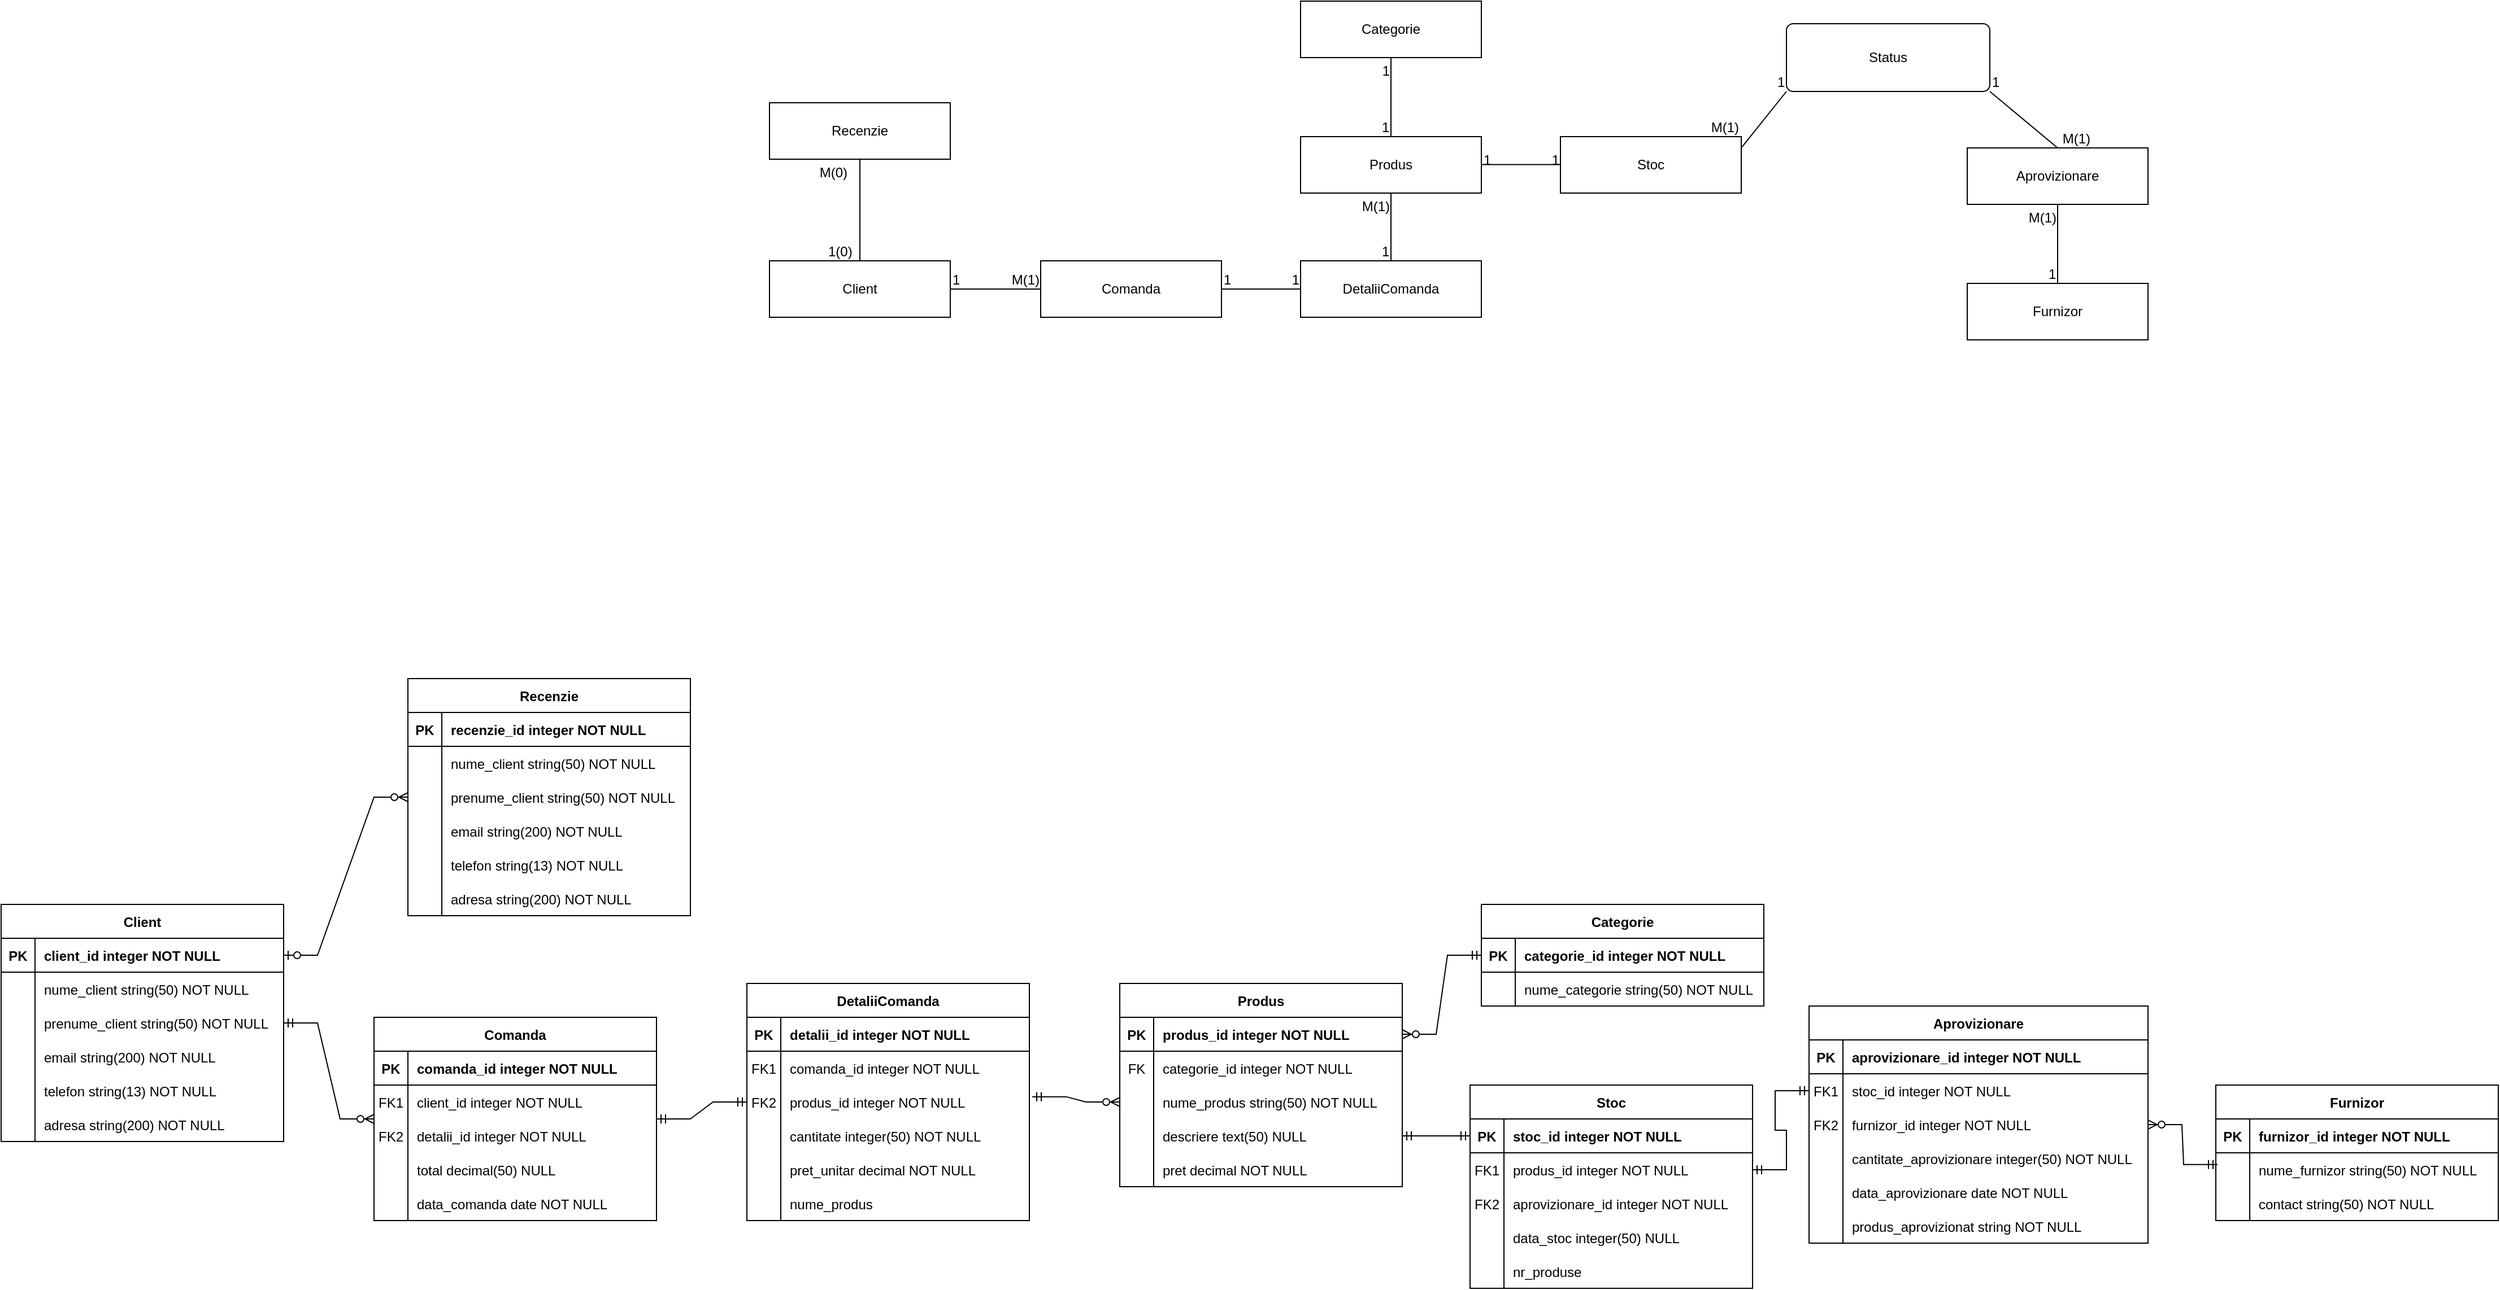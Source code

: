 <mxfile version="24.4.0" type="device">
  <diagram id="R2lEEEUBdFMjLlhIrx00" name="Page-1">
    <mxGraphModel dx="2284" dy="2956" grid="1" gridSize="10" guides="1" tooltips="1" connect="1" arrows="1" fold="1" page="1" pageScale="1" pageWidth="850" pageHeight="1100" math="0" shadow="0" extFonts="Permanent Marker^https://fonts.googleapis.com/css?family=Permanent+Marker">
      <root>
        <mxCell id="0" />
        <mxCell id="1" parent="0" />
        <mxCell id="C-vyLk0tnHw3VtMMgP7b-2" value="Produs" style="shape=table;startSize=30;container=1;collapsible=1;childLayout=tableLayout;fixedRows=1;rowLines=0;fontStyle=1;align=center;resizeLast=1;" parent="1" vertex="1">
          <mxGeometry x="570" y="-330" width="250" height="180" as="geometry">
            <mxRectangle x="540" y="-230" width="100" height="70" as="alternateBounds" />
          </mxGeometry>
        </mxCell>
        <mxCell id="C-vyLk0tnHw3VtMMgP7b-3" value="" style="shape=partialRectangle;collapsible=0;dropTarget=0;pointerEvents=0;fillColor=none;points=[[0,0.5],[1,0.5]];portConstraint=eastwest;top=0;left=0;right=0;bottom=1;" parent="C-vyLk0tnHw3VtMMgP7b-2" vertex="1">
          <mxGeometry y="30" width="250" height="30" as="geometry" />
        </mxCell>
        <mxCell id="C-vyLk0tnHw3VtMMgP7b-4" value="PK" style="shape=partialRectangle;overflow=hidden;connectable=0;fillColor=none;top=0;left=0;bottom=0;right=0;fontStyle=1;" parent="C-vyLk0tnHw3VtMMgP7b-3" vertex="1">
          <mxGeometry width="30" height="30" as="geometry">
            <mxRectangle width="30" height="30" as="alternateBounds" />
          </mxGeometry>
        </mxCell>
        <mxCell id="C-vyLk0tnHw3VtMMgP7b-5" value="produs_id integer NOT NULL " style="shape=partialRectangle;overflow=hidden;connectable=0;fillColor=none;top=0;left=0;bottom=0;right=0;align=left;spacingLeft=6;fontStyle=1;" parent="C-vyLk0tnHw3VtMMgP7b-3" vertex="1">
          <mxGeometry x="30" width="220" height="30" as="geometry">
            <mxRectangle width="220" height="30" as="alternateBounds" />
          </mxGeometry>
        </mxCell>
        <mxCell id="C-vyLk0tnHw3VtMMgP7b-6" value="" style="shape=partialRectangle;collapsible=0;dropTarget=0;pointerEvents=0;fillColor=none;points=[[0,0.5],[1,0.5]];portConstraint=eastwest;top=0;left=0;right=0;bottom=0;" parent="C-vyLk0tnHw3VtMMgP7b-2" vertex="1">
          <mxGeometry y="60" width="250" height="30" as="geometry" />
        </mxCell>
        <mxCell id="C-vyLk0tnHw3VtMMgP7b-7" value="FK" style="shape=partialRectangle;overflow=hidden;connectable=0;fillColor=none;top=0;left=0;bottom=0;right=0;" parent="C-vyLk0tnHw3VtMMgP7b-6" vertex="1">
          <mxGeometry width="30" height="30" as="geometry">
            <mxRectangle width="30" height="30" as="alternateBounds" />
          </mxGeometry>
        </mxCell>
        <mxCell id="C-vyLk0tnHw3VtMMgP7b-8" value="categorie_id integer NOT NULL" style="shape=partialRectangle;overflow=hidden;connectable=0;fillColor=none;top=0;left=0;bottom=0;right=0;align=left;spacingLeft=6;" parent="C-vyLk0tnHw3VtMMgP7b-6" vertex="1">
          <mxGeometry x="30" width="220" height="30" as="geometry">
            <mxRectangle width="220" height="30" as="alternateBounds" />
          </mxGeometry>
        </mxCell>
        <mxCell id="5h5dHzPJ4hzTiHwWwKU_-72" style="shape=partialRectangle;collapsible=0;dropTarget=0;pointerEvents=0;fillColor=none;points=[[0,0.5],[1,0.5]];portConstraint=eastwest;top=0;left=0;right=0;bottom=0;" vertex="1" parent="C-vyLk0tnHw3VtMMgP7b-2">
          <mxGeometry y="90" width="250" height="30" as="geometry" />
        </mxCell>
        <mxCell id="5h5dHzPJ4hzTiHwWwKU_-73" style="shape=partialRectangle;overflow=hidden;connectable=0;fillColor=none;top=0;left=0;bottom=0;right=0;" vertex="1" parent="5h5dHzPJ4hzTiHwWwKU_-72">
          <mxGeometry width="30" height="30" as="geometry">
            <mxRectangle width="30" height="30" as="alternateBounds" />
          </mxGeometry>
        </mxCell>
        <mxCell id="5h5dHzPJ4hzTiHwWwKU_-74" value="nume_produs string(50) NOT NULL" style="shape=partialRectangle;overflow=hidden;connectable=0;fillColor=none;top=0;left=0;bottom=0;right=0;align=left;spacingLeft=6;" vertex="1" parent="5h5dHzPJ4hzTiHwWwKU_-72">
          <mxGeometry x="30" width="220" height="30" as="geometry">
            <mxRectangle width="220" height="30" as="alternateBounds" />
          </mxGeometry>
        </mxCell>
        <mxCell id="C-vyLk0tnHw3VtMMgP7b-9" value="" style="shape=partialRectangle;collapsible=0;dropTarget=0;pointerEvents=0;fillColor=none;points=[[0,0.5],[1,0.5]];portConstraint=eastwest;top=0;left=0;right=0;bottom=0;" parent="C-vyLk0tnHw3VtMMgP7b-2" vertex="1">
          <mxGeometry y="120" width="250" height="30" as="geometry" />
        </mxCell>
        <mxCell id="C-vyLk0tnHw3VtMMgP7b-10" value="" style="shape=partialRectangle;overflow=hidden;connectable=0;fillColor=none;top=0;left=0;bottom=0;right=0;" parent="C-vyLk0tnHw3VtMMgP7b-9" vertex="1">
          <mxGeometry width="30" height="30" as="geometry">
            <mxRectangle width="30" height="30" as="alternateBounds" />
          </mxGeometry>
        </mxCell>
        <mxCell id="C-vyLk0tnHw3VtMMgP7b-11" value="descriere text(50) NULL" style="shape=partialRectangle;overflow=hidden;connectable=0;fillColor=none;top=0;left=0;bottom=0;right=0;align=left;spacingLeft=6;" parent="C-vyLk0tnHw3VtMMgP7b-9" vertex="1">
          <mxGeometry x="30" width="220" height="30" as="geometry">
            <mxRectangle width="220" height="30" as="alternateBounds" />
          </mxGeometry>
        </mxCell>
        <mxCell id="5h5dHzPJ4hzTiHwWwKU_-66" style="shape=partialRectangle;collapsible=0;dropTarget=0;pointerEvents=0;fillColor=none;points=[[0,0.5],[1,0.5]];portConstraint=eastwest;top=0;left=0;right=0;bottom=0;" vertex="1" parent="C-vyLk0tnHw3VtMMgP7b-2">
          <mxGeometry y="150" width="250" height="30" as="geometry" />
        </mxCell>
        <mxCell id="5h5dHzPJ4hzTiHwWwKU_-67" style="shape=partialRectangle;overflow=hidden;connectable=0;fillColor=none;top=0;left=0;bottom=0;right=0;" vertex="1" parent="5h5dHzPJ4hzTiHwWwKU_-66">
          <mxGeometry width="30" height="30" as="geometry">
            <mxRectangle width="30" height="30" as="alternateBounds" />
          </mxGeometry>
        </mxCell>
        <mxCell id="5h5dHzPJ4hzTiHwWwKU_-68" value="pret decimal NOT NULL" style="shape=partialRectangle;overflow=hidden;connectable=0;fillColor=none;top=0;left=0;bottom=0;right=0;align=left;spacingLeft=6;" vertex="1" parent="5h5dHzPJ4hzTiHwWwKU_-66">
          <mxGeometry x="30" width="220" height="30" as="geometry">
            <mxRectangle width="220" height="30" as="alternateBounds" />
          </mxGeometry>
        </mxCell>
        <mxCell id="C-vyLk0tnHw3VtMMgP7b-13" value="Categorie" style="shape=table;startSize=30;container=1;collapsible=1;childLayout=tableLayout;fixedRows=1;rowLines=0;fontStyle=1;align=center;resizeLast=1;" parent="1" vertex="1">
          <mxGeometry x="890" y="-400" width="250" height="90" as="geometry">
            <mxRectangle x="815" y="-80" width="90" height="30" as="alternateBounds" />
          </mxGeometry>
        </mxCell>
        <mxCell id="C-vyLk0tnHw3VtMMgP7b-14" value="" style="shape=partialRectangle;collapsible=0;dropTarget=0;pointerEvents=0;fillColor=none;points=[[0,0.5],[1,0.5]];portConstraint=eastwest;top=0;left=0;right=0;bottom=1;" parent="C-vyLk0tnHw3VtMMgP7b-13" vertex="1">
          <mxGeometry y="30" width="250" height="30" as="geometry" />
        </mxCell>
        <mxCell id="C-vyLk0tnHw3VtMMgP7b-15" value="PK" style="shape=partialRectangle;overflow=hidden;connectable=0;fillColor=none;top=0;left=0;bottom=0;right=0;fontStyle=1;" parent="C-vyLk0tnHw3VtMMgP7b-14" vertex="1">
          <mxGeometry width="30" height="30" as="geometry">
            <mxRectangle width="30" height="30" as="alternateBounds" />
          </mxGeometry>
        </mxCell>
        <mxCell id="C-vyLk0tnHw3VtMMgP7b-16" value="categorie_id integer NOT NULL " style="shape=partialRectangle;overflow=hidden;connectable=0;fillColor=none;top=0;left=0;bottom=0;right=0;align=left;spacingLeft=6;fontStyle=1;" parent="C-vyLk0tnHw3VtMMgP7b-14" vertex="1">
          <mxGeometry x="30" width="220" height="30" as="geometry">
            <mxRectangle width="220" height="30" as="alternateBounds" />
          </mxGeometry>
        </mxCell>
        <mxCell id="C-vyLk0tnHw3VtMMgP7b-17" value="" style="shape=partialRectangle;collapsible=0;dropTarget=0;pointerEvents=0;fillColor=none;points=[[0,0.5],[1,0.5]];portConstraint=eastwest;top=0;left=0;right=0;bottom=0;" parent="C-vyLk0tnHw3VtMMgP7b-13" vertex="1">
          <mxGeometry y="60" width="250" height="30" as="geometry" />
        </mxCell>
        <mxCell id="C-vyLk0tnHw3VtMMgP7b-18" value="" style="shape=partialRectangle;overflow=hidden;connectable=0;fillColor=none;top=0;left=0;bottom=0;right=0;" parent="C-vyLk0tnHw3VtMMgP7b-17" vertex="1">
          <mxGeometry width="30" height="30" as="geometry">
            <mxRectangle width="30" height="30" as="alternateBounds" />
          </mxGeometry>
        </mxCell>
        <mxCell id="C-vyLk0tnHw3VtMMgP7b-19" value="nume_categorie string(50) NOT NULL" style="shape=partialRectangle;overflow=hidden;connectable=0;fillColor=none;top=0;left=0;bottom=0;right=0;align=left;spacingLeft=6;" parent="C-vyLk0tnHw3VtMMgP7b-17" vertex="1">
          <mxGeometry x="30" width="220" height="30" as="geometry">
            <mxRectangle width="220" height="30" as="alternateBounds" />
          </mxGeometry>
        </mxCell>
        <mxCell id="C-vyLk0tnHw3VtMMgP7b-23" value="Client" style="shape=table;startSize=30;container=1;collapsible=1;childLayout=tableLayout;fixedRows=1;rowLines=0;fontStyle=1;align=center;resizeLast=1;" parent="1" vertex="1">
          <mxGeometry x="-420" y="-400" width="250" height="210" as="geometry">
            <mxRectangle x="-50" y="-5" width="70" height="30" as="alternateBounds" />
          </mxGeometry>
        </mxCell>
        <mxCell id="C-vyLk0tnHw3VtMMgP7b-24" value="" style="shape=partialRectangle;collapsible=0;dropTarget=0;pointerEvents=0;fillColor=none;points=[[0,0.5],[1,0.5]];portConstraint=eastwest;top=0;left=0;right=0;bottom=1;" parent="C-vyLk0tnHw3VtMMgP7b-23" vertex="1">
          <mxGeometry y="30" width="250" height="30" as="geometry" />
        </mxCell>
        <mxCell id="C-vyLk0tnHw3VtMMgP7b-25" value="PK" style="shape=partialRectangle;overflow=hidden;connectable=0;fillColor=none;top=0;left=0;bottom=0;right=0;fontStyle=1;" parent="C-vyLk0tnHw3VtMMgP7b-24" vertex="1">
          <mxGeometry width="30" height="30" as="geometry">
            <mxRectangle width="30" height="30" as="alternateBounds" />
          </mxGeometry>
        </mxCell>
        <mxCell id="C-vyLk0tnHw3VtMMgP7b-26" value="client_id integer NOT NULL " style="shape=partialRectangle;overflow=hidden;connectable=0;fillColor=none;top=0;left=0;bottom=0;right=0;align=left;spacingLeft=6;fontStyle=1;" parent="C-vyLk0tnHw3VtMMgP7b-24" vertex="1">
          <mxGeometry x="30" width="220" height="30" as="geometry">
            <mxRectangle width="220" height="30" as="alternateBounds" />
          </mxGeometry>
        </mxCell>
        <mxCell id="C-vyLk0tnHw3VtMMgP7b-27" value="" style="shape=partialRectangle;collapsible=0;dropTarget=0;pointerEvents=0;fillColor=none;points=[[0,0.5],[1,0.5]];portConstraint=eastwest;top=0;left=0;right=0;bottom=0;" parent="C-vyLk0tnHw3VtMMgP7b-23" vertex="1">
          <mxGeometry y="60" width="250" height="30" as="geometry" />
        </mxCell>
        <mxCell id="C-vyLk0tnHw3VtMMgP7b-28" value="" style="shape=partialRectangle;overflow=hidden;connectable=0;fillColor=none;top=0;left=0;bottom=0;right=0;" parent="C-vyLk0tnHw3VtMMgP7b-27" vertex="1">
          <mxGeometry width="30" height="30" as="geometry">
            <mxRectangle width="30" height="30" as="alternateBounds" />
          </mxGeometry>
        </mxCell>
        <mxCell id="C-vyLk0tnHw3VtMMgP7b-29" value="nume_client string(50) NOT NULL" style="shape=partialRectangle;overflow=hidden;connectable=0;fillColor=none;top=0;left=0;bottom=0;right=0;align=left;spacingLeft=6;" parent="C-vyLk0tnHw3VtMMgP7b-27" vertex="1">
          <mxGeometry x="30" width="220" height="30" as="geometry">
            <mxRectangle width="220" height="30" as="alternateBounds" />
          </mxGeometry>
        </mxCell>
        <mxCell id="5h5dHzPJ4hzTiHwWwKU_-1" style="shape=partialRectangle;collapsible=0;dropTarget=0;pointerEvents=0;fillColor=none;points=[[0,0.5],[1,0.5]];portConstraint=eastwest;top=0;left=0;right=0;bottom=0;" vertex="1" parent="C-vyLk0tnHw3VtMMgP7b-23">
          <mxGeometry y="90" width="250" height="30" as="geometry" />
        </mxCell>
        <mxCell id="5h5dHzPJ4hzTiHwWwKU_-2" style="shape=partialRectangle;overflow=hidden;connectable=0;fillColor=none;top=0;left=0;bottom=0;right=0;" vertex="1" parent="5h5dHzPJ4hzTiHwWwKU_-1">
          <mxGeometry width="30" height="30" as="geometry">
            <mxRectangle width="30" height="30" as="alternateBounds" />
          </mxGeometry>
        </mxCell>
        <mxCell id="5h5dHzPJ4hzTiHwWwKU_-3" value="prenume_client string(50) NOT NULL" style="shape=partialRectangle;overflow=hidden;connectable=0;fillColor=none;top=0;left=0;bottom=0;right=0;align=left;spacingLeft=6;" vertex="1" parent="5h5dHzPJ4hzTiHwWwKU_-1">
          <mxGeometry x="30" width="220" height="30" as="geometry">
            <mxRectangle width="220" height="30" as="alternateBounds" />
          </mxGeometry>
        </mxCell>
        <mxCell id="5h5dHzPJ4hzTiHwWwKU_-4" style="shape=partialRectangle;collapsible=0;dropTarget=0;pointerEvents=0;fillColor=none;points=[[0,0.5],[1,0.5]];portConstraint=eastwest;top=0;left=0;right=0;bottom=0;" vertex="1" parent="C-vyLk0tnHw3VtMMgP7b-23">
          <mxGeometry y="120" width="250" height="30" as="geometry" />
        </mxCell>
        <mxCell id="5h5dHzPJ4hzTiHwWwKU_-5" style="shape=partialRectangle;overflow=hidden;connectable=0;fillColor=none;top=0;left=0;bottom=0;right=0;" vertex="1" parent="5h5dHzPJ4hzTiHwWwKU_-4">
          <mxGeometry width="30" height="30" as="geometry">
            <mxRectangle width="30" height="30" as="alternateBounds" />
          </mxGeometry>
        </mxCell>
        <mxCell id="5h5dHzPJ4hzTiHwWwKU_-6" value="email string(200) NOT NULL" style="shape=partialRectangle;overflow=hidden;connectable=0;fillColor=none;top=0;left=0;bottom=0;right=0;align=left;spacingLeft=6;" vertex="1" parent="5h5dHzPJ4hzTiHwWwKU_-4">
          <mxGeometry x="30" width="220" height="30" as="geometry">
            <mxRectangle width="220" height="30" as="alternateBounds" />
          </mxGeometry>
        </mxCell>
        <mxCell id="5h5dHzPJ4hzTiHwWwKU_-63" style="shape=partialRectangle;collapsible=0;dropTarget=0;pointerEvents=0;fillColor=none;points=[[0,0.5],[1,0.5]];portConstraint=eastwest;top=0;left=0;right=0;bottom=0;" vertex="1" parent="C-vyLk0tnHw3VtMMgP7b-23">
          <mxGeometry y="150" width="250" height="30" as="geometry" />
        </mxCell>
        <mxCell id="5h5dHzPJ4hzTiHwWwKU_-64" style="shape=partialRectangle;overflow=hidden;connectable=0;fillColor=none;top=0;left=0;bottom=0;right=0;" vertex="1" parent="5h5dHzPJ4hzTiHwWwKU_-63">
          <mxGeometry width="30" height="30" as="geometry">
            <mxRectangle width="30" height="30" as="alternateBounds" />
          </mxGeometry>
        </mxCell>
        <mxCell id="5h5dHzPJ4hzTiHwWwKU_-65" value="telefon string(13) NOT NULL   " style="shape=partialRectangle;overflow=hidden;connectable=0;fillColor=none;top=0;left=0;bottom=0;right=0;align=left;spacingLeft=6;" vertex="1" parent="5h5dHzPJ4hzTiHwWwKU_-63">
          <mxGeometry x="30" width="220" height="30" as="geometry">
            <mxRectangle width="220" height="30" as="alternateBounds" />
          </mxGeometry>
        </mxCell>
        <mxCell id="5h5dHzPJ4hzTiHwWwKU_-60" style="shape=partialRectangle;collapsible=0;dropTarget=0;pointerEvents=0;fillColor=none;points=[[0,0.5],[1,0.5]];portConstraint=eastwest;top=0;left=0;right=0;bottom=0;" vertex="1" parent="C-vyLk0tnHw3VtMMgP7b-23">
          <mxGeometry y="180" width="250" height="30" as="geometry" />
        </mxCell>
        <mxCell id="5h5dHzPJ4hzTiHwWwKU_-61" style="shape=partialRectangle;overflow=hidden;connectable=0;fillColor=none;top=0;left=0;bottom=0;right=0;" vertex="1" parent="5h5dHzPJ4hzTiHwWwKU_-60">
          <mxGeometry width="30" height="30" as="geometry">
            <mxRectangle width="30" height="30" as="alternateBounds" />
          </mxGeometry>
        </mxCell>
        <mxCell id="5h5dHzPJ4hzTiHwWwKU_-62" value="adresa string(200) NOT NULL" style="shape=partialRectangle;overflow=hidden;connectable=0;fillColor=none;top=0;left=0;bottom=0;right=0;align=left;spacingLeft=6;" vertex="1" parent="5h5dHzPJ4hzTiHwWwKU_-60">
          <mxGeometry x="30" width="220" height="30" as="geometry">
            <mxRectangle width="220" height="30" as="alternateBounds" />
          </mxGeometry>
        </mxCell>
        <mxCell id="5h5dHzPJ4hzTiHwWwKU_-77" value="Furnizor" style="shape=table;startSize=30;container=1;collapsible=1;childLayout=tableLayout;fixedRows=1;rowLines=0;fontStyle=1;align=center;resizeLast=1;" vertex="1" parent="1">
          <mxGeometry x="1540" y="-240" width="250" height="120" as="geometry">
            <mxRectangle x="1320" y="-20" width="80" height="30" as="alternateBounds" />
          </mxGeometry>
        </mxCell>
        <mxCell id="5h5dHzPJ4hzTiHwWwKU_-78" value="" style="shape=partialRectangle;collapsible=0;dropTarget=0;pointerEvents=0;fillColor=none;points=[[0,0.5],[1,0.5]];portConstraint=eastwest;top=0;left=0;right=0;bottom=1;" vertex="1" parent="5h5dHzPJ4hzTiHwWwKU_-77">
          <mxGeometry y="30" width="250" height="30" as="geometry" />
        </mxCell>
        <mxCell id="5h5dHzPJ4hzTiHwWwKU_-79" value="PK" style="shape=partialRectangle;overflow=hidden;connectable=0;fillColor=none;top=0;left=0;bottom=0;right=0;fontStyle=1;" vertex="1" parent="5h5dHzPJ4hzTiHwWwKU_-78">
          <mxGeometry width="30" height="30" as="geometry">
            <mxRectangle width="30" height="30" as="alternateBounds" />
          </mxGeometry>
        </mxCell>
        <mxCell id="5h5dHzPJ4hzTiHwWwKU_-80" value="furnizor_id integer NOT NULL " style="shape=partialRectangle;overflow=hidden;connectable=0;fillColor=none;top=0;left=0;bottom=0;right=0;align=left;spacingLeft=6;fontStyle=1;" vertex="1" parent="5h5dHzPJ4hzTiHwWwKU_-78">
          <mxGeometry x="30" width="220" height="30" as="geometry">
            <mxRectangle width="220" height="30" as="alternateBounds" />
          </mxGeometry>
        </mxCell>
        <mxCell id="5h5dHzPJ4hzTiHwWwKU_-84" style="shape=partialRectangle;collapsible=0;dropTarget=0;pointerEvents=0;fillColor=none;points=[[0,0.5],[1,0.5]];portConstraint=eastwest;top=0;left=0;right=0;bottom=0;" vertex="1" parent="5h5dHzPJ4hzTiHwWwKU_-77">
          <mxGeometry y="60" width="250" height="30" as="geometry" />
        </mxCell>
        <mxCell id="5h5dHzPJ4hzTiHwWwKU_-85" style="shape=partialRectangle;overflow=hidden;connectable=0;fillColor=none;top=0;left=0;bottom=0;right=0;" vertex="1" parent="5h5dHzPJ4hzTiHwWwKU_-84">
          <mxGeometry width="30" height="30" as="geometry">
            <mxRectangle width="30" height="30" as="alternateBounds" />
          </mxGeometry>
        </mxCell>
        <mxCell id="5h5dHzPJ4hzTiHwWwKU_-86" value="nume_furnizor string(50) NOT NULL" style="shape=partialRectangle;overflow=hidden;connectable=0;fillColor=none;top=0;left=0;bottom=0;right=0;align=left;spacingLeft=6;" vertex="1" parent="5h5dHzPJ4hzTiHwWwKU_-84">
          <mxGeometry x="30" width="220" height="30" as="geometry">
            <mxRectangle width="220" height="30" as="alternateBounds" />
          </mxGeometry>
        </mxCell>
        <mxCell id="5h5dHzPJ4hzTiHwWwKU_-87" value="" style="shape=partialRectangle;collapsible=0;dropTarget=0;pointerEvents=0;fillColor=none;points=[[0,0.5],[1,0.5]];portConstraint=eastwest;top=0;left=0;right=0;bottom=0;" vertex="1" parent="5h5dHzPJ4hzTiHwWwKU_-77">
          <mxGeometry y="90" width="250" height="30" as="geometry" />
        </mxCell>
        <mxCell id="5h5dHzPJ4hzTiHwWwKU_-88" value="" style="shape=partialRectangle;overflow=hidden;connectable=0;fillColor=none;top=0;left=0;bottom=0;right=0;" vertex="1" parent="5h5dHzPJ4hzTiHwWwKU_-87">
          <mxGeometry width="30" height="30" as="geometry">
            <mxRectangle width="30" height="30" as="alternateBounds" />
          </mxGeometry>
        </mxCell>
        <mxCell id="5h5dHzPJ4hzTiHwWwKU_-89" value="contact string(50) NOT NULL" style="shape=partialRectangle;overflow=hidden;connectable=0;fillColor=none;top=0;left=0;bottom=0;right=0;align=left;spacingLeft=6;" vertex="1" parent="5h5dHzPJ4hzTiHwWwKU_-87">
          <mxGeometry x="30" width="220" height="30" as="geometry">
            <mxRectangle width="220" height="30" as="alternateBounds" />
          </mxGeometry>
        </mxCell>
        <mxCell id="5h5dHzPJ4hzTiHwWwKU_-93" value="Stoc" style="shape=table;startSize=30;container=1;collapsible=1;childLayout=tableLayout;fixedRows=1;rowLines=0;fontStyle=1;align=center;resizeLast=1;" vertex="1" parent="1">
          <mxGeometry x="880" y="-240" width="250" height="180" as="geometry">
            <mxRectangle x="820" y="90" width="80" height="30" as="alternateBounds" />
          </mxGeometry>
        </mxCell>
        <mxCell id="5h5dHzPJ4hzTiHwWwKU_-94" value="" style="shape=partialRectangle;collapsible=0;dropTarget=0;pointerEvents=0;fillColor=none;points=[[0,0.5],[1,0.5]];portConstraint=eastwest;top=0;left=0;right=0;bottom=1;" vertex="1" parent="5h5dHzPJ4hzTiHwWwKU_-93">
          <mxGeometry y="30" width="250" height="30" as="geometry" />
        </mxCell>
        <mxCell id="5h5dHzPJ4hzTiHwWwKU_-95" value="PK" style="shape=partialRectangle;overflow=hidden;connectable=0;fillColor=none;top=0;left=0;bottom=0;right=0;fontStyle=1;" vertex="1" parent="5h5dHzPJ4hzTiHwWwKU_-94">
          <mxGeometry width="30" height="30" as="geometry">
            <mxRectangle width="30" height="30" as="alternateBounds" />
          </mxGeometry>
        </mxCell>
        <mxCell id="5h5dHzPJ4hzTiHwWwKU_-96" value="stoc_id integer NOT NULL " style="shape=partialRectangle;overflow=hidden;connectable=0;fillColor=none;top=0;left=0;bottom=0;right=0;align=left;spacingLeft=6;fontStyle=1;" vertex="1" parent="5h5dHzPJ4hzTiHwWwKU_-94">
          <mxGeometry x="30" width="220" height="30" as="geometry">
            <mxRectangle width="220" height="30" as="alternateBounds" />
          </mxGeometry>
        </mxCell>
        <mxCell id="5h5dHzPJ4hzTiHwWwKU_-97" value="" style="shape=partialRectangle;collapsible=0;dropTarget=0;pointerEvents=0;fillColor=none;points=[[0,0.5],[1,0.5]];portConstraint=eastwest;top=0;left=0;right=0;bottom=0;" vertex="1" parent="5h5dHzPJ4hzTiHwWwKU_-93">
          <mxGeometry y="60" width="250" height="30" as="geometry" />
        </mxCell>
        <mxCell id="5h5dHzPJ4hzTiHwWwKU_-98" value="FK1" style="shape=partialRectangle;overflow=hidden;connectable=0;fillColor=none;top=0;left=0;bottom=0;right=0;" vertex="1" parent="5h5dHzPJ4hzTiHwWwKU_-97">
          <mxGeometry width="30" height="30" as="geometry">
            <mxRectangle width="30" height="30" as="alternateBounds" />
          </mxGeometry>
        </mxCell>
        <mxCell id="5h5dHzPJ4hzTiHwWwKU_-99" value="produs_id integer NOT NULL" style="shape=partialRectangle;overflow=hidden;connectable=0;fillColor=none;top=0;left=0;bottom=0;right=0;align=left;spacingLeft=6;" vertex="1" parent="5h5dHzPJ4hzTiHwWwKU_-97">
          <mxGeometry x="30" width="220" height="30" as="geometry">
            <mxRectangle width="220" height="30" as="alternateBounds" />
          </mxGeometry>
        </mxCell>
        <mxCell id="5h5dHzPJ4hzTiHwWwKU_-100" style="shape=partialRectangle;collapsible=0;dropTarget=0;pointerEvents=0;fillColor=none;points=[[0,0.5],[1,0.5]];portConstraint=eastwest;top=0;left=0;right=0;bottom=0;" vertex="1" parent="5h5dHzPJ4hzTiHwWwKU_-93">
          <mxGeometry y="90" width="250" height="30" as="geometry" />
        </mxCell>
        <mxCell id="5h5dHzPJ4hzTiHwWwKU_-101" value="FK2" style="shape=partialRectangle;overflow=hidden;connectable=0;fillColor=none;top=0;left=0;bottom=0;right=0;" vertex="1" parent="5h5dHzPJ4hzTiHwWwKU_-100">
          <mxGeometry width="30" height="30" as="geometry">
            <mxRectangle width="30" height="30" as="alternateBounds" />
          </mxGeometry>
        </mxCell>
        <mxCell id="5h5dHzPJ4hzTiHwWwKU_-102" value="aprovizionare_id integer NOT NULL" style="shape=partialRectangle;overflow=hidden;connectable=0;fillColor=none;top=0;left=0;bottom=0;right=0;align=left;spacingLeft=6;" vertex="1" parent="5h5dHzPJ4hzTiHwWwKU_-100">
          <mxGeometry x="30" width="220" height="30" as="geometry">
            <mxRectangle width="220" height="30" as="alternateBounds" />
          </mxGeometry>
        </mxCell>
        <mxCell id="5h5dHzPJ4hzTiHwWwKU_-103" value="" style="shape=partialRectangle;collapsible=0;dropTarget=0;pointerEvents=0;fillColor=none;points=[[0,0.5],[1,0.5]];portConstraint=eastwest;top=0;left=0;right=0;bottom=0;" vertex="1" parent="5h5dHzPJ4hzTiHwWwKU_-93">
          <mxGeometry y="120" width="250" height="30" as="geometry" />
        </mxCell>
        <mxCell id="5h5dHzPJ4hzTiHwWwKU_-104" value="" style="shape=partialRectangle;overflow=hidden;connectable=0;fillColor=none;top=0;left=0;bottom=0;right=0;" vertex="1" parent="5h5dHzPJ4hzTiHwWwKU_-103">
          <mxGeometry width="30" height="30" as="geometry">
            <mxRectangle width="30" height="30" as="alternateBounds" />
          </mxGeometry>
        </mxCell>
        <mxCell id="5h5dHzPJ4hzTiHwWwKU_-105" value="data_stoc integer(50) NULL" style="shape=partialRectangle;overflow=hidden;connectable=0;fillColor=none;top=0;left=0;bottom=0;right=0;align=left;spacingLeft=6;" vertex="1" parent="5h5dHzPJ4hzTiHwWwKU_-103">
          <mxGeometry x="30" width="220" height="30" as="geometry">
            <mxRectangle width="220" height="30" as="alternateBounds" />
          </mxGeometry>
        </mxCell>
        <mxCell id="5h5dHzPJ4hzTiHwWwKU_-278" style="shape=partialRectangle;collapsible=0;dropTarget=0;pointerEvents=0;fillColor=none;points=[[0,0.5],[1,0.5]];portConstraint=eastwest;top=0;left=0;right=0;bottom=0;" vertex="1" parent="5h5dHzPJ4hzTiHwWwKU_-93">
          <mxGeometry y="150" width="250" height="30" as="geometry" />
        </mxCell>
        <mxCell id="5h5dHzPJ4hzTiHwWwKU_-279" style="shape=partialRectangle;overflow=hidden;connectable=0;fillColor=none;top=0;left=0;bottom=0;right=0;" vertex="1" parent="5h5dHzPJ4hzTiHwWwKU_-278">
          <mxGeometry width="30" height="30" as="geometry">
            <mxRectangle width="30" height="30" as="alternateBounds" />
          </mxGeometry>
        </mxCell>
        <mxCell id="5h5dHzPJ4hzTiHwWwKU_-280" value="nr_produse" style="shape=partialRectangle;overflow=hidden;connectable=0;fillColor=none;top=0;left=0;bottom=0;right=0;align=left;spacingLeft=6;" vertex="1" parent="5h5dHzPJ4hzTiHwWwKU_-278">
          <mxGeometry x="30" width="220" height="30" as="geometry">
            <mxRectangle width="220" height="30" as="alternateBounds" />
          </mxGeometry>
        </mxCell>
        <mxCell id="5h5dHzPJ4hzTiHwWwKU_-111" value="Comanda" style="shape=table;startSize=30;container=1;collapsible=1;childLayout=tableLayout;fixedRows=1;rowLines=0;fontStyle=1;align=center;resizeLast=1;" vertex="1" parent="1">
          <mxGeometry x="-90" y="-300" width="250" height="180" as="geometry">
            <mxRectangle x="160" y="-5" width="80" height="30" as="alternateBounds" />
          </mxGeometry>
        </mxCell>
        <mxCell id="5h5dHzPJ4hzTiHwWwKU_-112" value="" style="shape=partialRectangle;collapsible=0;dropTarget=0;pointerEvents=0;fillColor=none;points=[[0,0.5],[1,0.5]];portConstraint=eastwest;top=0;left=0;right=0;bottom=1;" vertex="1" parent="5h5dHzPJ4hzTiHwWwKU_-111">
          <mxGeometry y="30" width="250" height="30" as="geometry" />
        </mxCell>
        <mxCell id="5h5dHzPJ4hzTiHwWwKU_-113" value="PK" style="shape=partialRectangle;overflow=hidden;connectable=0;fillColor=none;top=0;left=0;bottom=0;right=0;fontStyle=1;" vertex="1" parent="5h5dHzPJ4hzTiHwWwKU_-112">
          <mxGeometry width="30" height="30" as="geometry">
            <mxRectangle width="30" height="30" as="alternateBounds" />
          </mxGeometry>
        </mxCell>
        <mxCell id="5h5dHzPJ4hzTiHwWwKU_-114" value="comanda_id integer NOT NULL " style="shape=partialRectangle;overflow=hidden;connectable=0;fillColor=none;top=0;left=0;bottom=0;right=0;align=left;spacingLeft=6;fontStyle=1;" vertex="1" parent="5h5dHzPJ4hzTiHwWwKU_-112">
          <mxGeometry x="30" width="220" height="30" as="geometry">
            <mxRectangle width="220" height="30" as="alternateBounds" />
          </mxGeometry>
        </mxCell>
        <mxCell id="5h5dHzPJ4hzTiHwWwKU_-115" value="" style="shape=partialRectangle;collapsible=0;dropTarget=0;pointerEvents=0;fillColor=none;points=[[0,0.5],[1,0.5]];portConstraint=eastwest;top=0;left=0;right=0;bottom=0;" vertex="1" parent="5h5dHzPJ4hzTiHwWwKU_-111">
          <mxGeometry y="60" width="250" height="30" as="geometry" />
        </mxCell>
        <mxCell id="5h5dHzPJ4hzTiHwWwKU_-116" value="FK1" style="shape=partialRectangle;overflow=hidden;connectable=0;fillColor=none;top=0;left=0;bottom=0;right=0;" vertex="1" parent="5h5dHzPJ4hzTiHwWwKU_-115">
          <mxGeometry width="30" height="30" as="geometry">
            <mxRectangle width="30" height="30" as="alternateBounds" />
          </mxGeometry>
        </mxCell>
        <mxCell id="5h5dHzPJ4hzTiHwWwKU_-117" value="client_id integer NOT NULL" style="shape=partialRectangle;overflow=hidden;connectable=0;fillColor=none;top=0;left=0;bottom=0;right=0;align=left;spacingLeft=6;" vertex="1" parent="5h5dHzPJ4hzTiHwWwKU_-115">
          <mxGeometry x="30" width="220" height="30" as="geometry">
            <mxRectangle width="220" height="30" as="alternateBounds" />
          </mxGeometry>
        </mxCell>
        <mxCell id="5h5dHzPJ4hzTiHwWwKU_-121" value="" style="shape=partialRectangle;collapsible=0;dropTarget=0;pointerEvents=0;fillColor=none;points=[[0,0.5],[1,0.5]];portConstraint=eastwest;top=0;left=0;right=0;bottom=0;" vertex="1" parent="5h5dHzPJ4hzTiHwWwKU_-111">
          <mxGeometry y="90" width="250" height="30" as="geometry" />
        </mxCell>
        <mxCell id="5h5dHzPJ4hzTiHwWwKU_-122" value="FK2" style="shape=partialRectangle;overflow=hidden;connectable=0;fillColor=none;top=0;left=0;bottom=0;right=0;" vertex="1" parent="5h5dHzPJ4hzTiHwWwKU_-121">
          <mxGeometry width="30" height="30" as="geometry">
            <mxRectangle width="30" height="30" as="alternateBounds" />
          </mxGeometry>
        </mxCell>
        <mxCell id="5h5dHzPJ4hzTiHwWwKU_-123" value="detalii_id integer NOT NULL" style="shape=partialRectangle;overflow=hidden;connectable=0;fillColor=none;top=0;left=0;bottom=0;right=0;align=left;spacingLeft=6;" vertex="1" parent="5h5dHzPJ4hzTiHwWwKU_-121">
          <mxGeometry x="30" width="220" height="30" as="geometry">
            <mxRectangle width="220" height="30" as="alternateBounds" />
          </mxGeometry>
        </mxCell>
        <mxCell id="5h5dHzPJ4hzTiHwWwKU_-266" style="shape=partialRectangle;collapsible=0;dropTarget=0;pointerEvents=0;fillColor=none;points=[[0,0.5],[1,0.5]];portConstraint=eastwest;top=0;left=0;right=0;bottom=0;" vertex="1" parent="5h5dHzPJ4hzTiHwWwKU_-111">
          <mxGeometry y="120" width="250" height="30" as="geometry" />
        </mxCell>
        <mxCell id="5h5dHzPJ4hzTiHwWwKU_-267" style="shape=partialRectangle;overflow=hidden;connectable=0;fillColor=none;top=0;left=0;bottom=0;right=0;" vertex="1" parent="5h5dHzPJ4hzTiHwWwKU_-266">
          <mxGeometry width="30" height="30" as="geometry">
            <mxRectangle width="30" height="30" as="alternateBounds" />
          </mxGeometry>
        </mxCell>
        <mxCell id="5h5dHzPJ4hzTiHwWwKU_-268" value="total decimal(50) NULL" style="shape=partialRectangle;overflow=hidden;connectable=0;fillColor=none;top=0;left=0;bottom=0;right=0;align=left;spacingLeft=6;" vertex="1" parent="5h5dHzPJ4hzTiHwWwKU_-266">
          <mxGeometry x="30" width="220" height="30" as="geometry">
            <mxRectangle width="220" height="30" as="alternateBounds" />
          </mxGeometry>
        </mxCell>
        <mxCell id="5h5dHzPJ4hzTiHwWwKU_-124" style="shape=partialRectangle;collapsible=0;dropTarget=0;pointerEvents=0;fillColor=none;points=[[0,0.5],[1,0.5]];portConstraint=eastwest;top=0;left=0;right=0;bottom=0;" vertex="1" parent="5h5dHzPJ4hzTiHwWwKU_-111">
          <mxGeometry y="150" width="250" height="30" as="geometry" />
        </mxCell>
        <mxCell id="5h5dHzPJ4hzTiHwWwKU_-125" style="shape=partialRectangle;overflow=hidden;connectable=0;fillColor=none;top=0;left=0;bottom=0;right=0;" vertex="1" parent="5h5dHzPJ4hzTiHwWwKU_-124">
          <mxGeometry width="30" height="30" as="geometry">
            <mxRectangle width="30" height="30" as="alternateBounds" />
          </mxGeometry>
        </mxCell>
        <mxCell id="5h5dHzPJ4hzTiHwWwKU_-126" value="data_comanda date NOT NULL" style="shape=partialRectangle;overflow=hidden;connectable=0;fillColor=none;top=0;left=0;bottom=0;right=0;align=left;spacingLeft=6;" vertex="1" parent="5h5dHzPJ4hzTiHwWwKU_-124">
          <mxGeometry x="30" width="220" height="30" as="geometry">
            <mxRectangle width="220" height="30" as="alternateBounds" />
          </mxGeometry>
        </mxCell>
        <mxCell id="5h5dHzPJ4hzTiHwWwKU_-135" value="DetaliiComanda" style="shape=table;startSize=30;container=1;collapsible=1;childLayout=tableLayout;fixedRows=1;rowLines=0;fontStyle=1;align=center;resizeLast=1;" vertex="1" parent="1">
          <mxGeometry x="240" y="-330" width="250" height="210" as="geometry">
            <mxRectangle x="380" y="-5" width="140" height="30" as="alternateBounds" />
          </mxGeometry>
        </mxCell>
        <mxCell id="5h5dHzPJ4hzTiHwWwKU_-136" value="" style="shape=partialRectangle;collapsible=0;dropTarget=0;pointerEvents=0;fillColor=none;points=[[0,0.5],[1,0.5]];portConstraint=eastwest;top=0;left=0;right=0;bottom=1;" vertex="1" parent="5h5dHzPJ4hzTiHwWwKU_-135">
          <mxGeometry y="30" width="250" height="30" as="geometry" />
        </mxCell>
        <mxCell id="5h5dHzPJ4hzTiHwWwKU_-137" value="PK" style="shape=partialRectangle;overflow=hidden;connectable=0;fillColor=none;top=0;left=0;bottom=0;right=0;fontStyle=1;" vertex="1" parent="5h5dHzPJ4hzTiHwWwKU_-136">
          <mxGeometry width="30" height="30" as="geometry">
            <mxRectangle width="30" height="30" as="alternateBounds" />
          </mxGeometry>
        </mxCell>
        <mxCell id="5h5dHzPJ4hzTiHwWwKU_-138" value="detalii_id integer NOT NULL " style="shape=partialRectangle;overflow=hidden;connectable=0;fillColor=none;top=0;left=0;bottom=0;right=0;align=left;spacingLeft=6;fontStyle=1;" vertex="1" parent="5h5dHzPJ4hzTiHwWwKU_-136">
          <mxGeometry x="30" width="220" height="30" as="geometry">
            <mxRectangle width="220" height="30" as="alternateBounds" />
          </mxGeometry>
        </mxCell>
        <mxCell id="5h5dHzPJ4hzTiHwWwKU_-139" value="" style="shape=partialRectangle;collapsible=0;dropTarget=0;pointerEvents=0;fillColor=none;points=[[0,0.5],[1,0.5]];portConstraint=eastwest;top=0;left=0;right=0;bottom=0;" vertex="1" parent="5h5dHzPJ4hzTiHwWwKU_-135">
          <mxGeometry y="60" width="250" height="30" as="geometry" />
        </mxCell>
        <mxCell id="5h5dHzPJ4hzTiHwWwKU_-140" value="FK1" style="shape=partialRectangle;overflow=hidden;connectable=0;fillColor=none;top=0;left=0;bottom=0;right=0;" vertex="1" parent="5h5dHzPJ4hzTiHwWwKU_-139">
          <mxGeometry width="30" height="30" as="geometry">
            <mxRectangle width="30" height="30" as="alternateBounds" />
          </mxGeometry>
        </mxCell>
        <mxCell id="5h5dHzPJ4hzTiHwWwKU_-141" value="comanda_id integer NOT NULL" style="shape=partialRectangle;overflow=hidden;connectable=0;fillColor=none;top=0;left=0;bottom=0;right=0;align=left;spacingLeft=6;" vertex="1" parent="5h5dHzPJ4hzTiHwWwKU_-139">
          <mxGeometry x="30" width="220" height="30" as="geometry">
            <mxRectangle width="220" height="30" as="alternateBounds" />
          </mxGeometry>
        </mxCell>
        <mxCell id="5h5dHzPJ4hzTiHwWwKU_-142" style="shape=partialRectangle;collapsible=0;dropTarget=0;pointerEvents=0;fillColor=none;points=[[0,0.5],[1,0.5]];portConstraint=eastwest;top=0;left=0;right=0;bottom=0;" vertex="1" parent="5h5dHzPJ4hzTiHwWwKU_-135">
          <mxGeometry y="90" width="250" height="30" as="geometry" />
        </mxCell>
        <mxCell id="5h5dHzPJ4hzTiHwWwKU_-143" value="FK2" style="shape=partialRectangle;overflow=hidden;connectable=0;fillColor=none;top=0;left=0;bottom=0;right=0;" vertex="1" parent="5h5dHzPJ4hzTiHwWwKU_-142">
          <mxGeometry width="30" height="30" as="geometry">
            <mxRectangle width="30" height="30" as="alternateBounds" />
          </mxGeometry>
        </mxCell>
        <mxCell id="5h5dHzPJ4hzTiHwWwKU_-144" value="produs_id integer NOT NULL" style="shape=partialRectangle;overflow=hidden;connectable=0;fillColor=none;top=0;left=0;bottom=0;right=0;align=left;spacingLeft=6;" vertex="1" parent="5h5dHzPJ4hzTiHwWwKU_-142">
          <mxGeometry x="30" width="220" height="30" as="geometry">
            <mxRectangle width="220" height="30" as="alternateBounds" />
          </mxGeometry>
        </mxCell>
        <mxCell id="5h5dHzPJ4hzTiHwWwKU_-145" value="" style="shape=partialRectangle;collapsible=0;dropTarget=0;pointerEvents=0;fillColor=none;points=[[0,0.5],[1,0.5]];portConstraint=eastwest;top=0;left=0;right=0;bottom=0;" vertex="1" parent="5h5dHzPJ4hzTiHwWwKU_-135">
          <mxGeometry y="120" width="250" height="30" as="geometry" />
        </mxCell>
        <mxCell id="5h5dHzPJ4hzTiHwWwKU_-146" value="" style="shape=partialRectangle;overflow=hidden;connectable=0;fillColor=none;top=0;left=0;bottom=0;right=0;" vertex="1" parent="5h5dHzPJ4hzTiHwWwKU_-145">
          <mxGeometry width="30" height="30" as="geometry">
            <mxRectangle width="30" height="30" as="alternateBounds" />
          </mxGeometry>
        </mxCell>
        <mxCell id="5h5dHzPJ4hzTiHwWwKU_-147" value="cantitate integer(50) NOT NULL" style="shape=partialRectangle;overflow=hidden;connectable=0;fillColor=none;top=0;left=0;bottom=0;right=0;align=left;spacingLeft=6;" vertex="1" parent="5h5dHzPJ4hzTiHwWwKU_-145">
          <mxGeometry x="30" width="220" height="30" as="geometry">
            <mxRectangle width="220" height="30" as="alternateBounds" />
          </mxGeometry>
        </mxCell>
        <mxCell id="5h5dHzPJ4hzTiHwWwKU_-148" style="shape=partialRectangle;collapsible=0;dropTarget=0;pointerEvents=0;fillColor=none;points=[[0,0.5],[1,0.5]];portConstraint=eastwest;top=0;left=0;right=0;bottom=0;" vertex="1" parent="5h5dHzPJ4hzTiHwWwKU_-135">
          <mxGeometry y="150" width="250" height="30" as="geometry" />
        </mxCell>
        <mxCell id="5h5dHzPJ4hzTiHwWwKU_-149" style="shape=partialRectangle;overflow=hidden;connectable=0;fillColor=none;top=0;left=0;bottom=0;right=0;" vertex="1" parent="5h5dHzPJ4hzTiHwWwKU_-148">
          <mxGeometry width="30" height="30" as="geometry">
            <mxRectangle width="30" height="30" as="alternateBounds" />
          </mxGeometry>
        </mxCell>
        <mxCell id="5h5dHzPJ4hzTiHwWwKU_-150" value="pret_unitar decimal NOT NULL" style="shape=partialRectangle;overflow=hidden;connectable=0;fillColor=none;top=0;left=0;bottom=0;right=0;align=left;spacingLeft=6;" vertex="1" parent="5h5dHzPJ4hzTiHwWwKU_-148">
          <mxGeometry x="30" width="220" height="30" as="geometry">
            <mxRectangle width="220" height="30" as="alternateBounds" />
          </mxGeometry>
        </mxCell>
        <mxCell id="5h5dHzPJ4hzTiHwWwKU_-269" style="shape=partialRectangle;collapsible=0;dropTarget=0;pointerEvents=0;fillColor=none;points=[[0,0.5],[1,0.5]];portConstraint=eastwest;top=0;left=0;right=0;bottom=0;" vertex="1" parent="5h5dHzPJ4hzTiHwWwKU_-135">
          <mxGeometry y="180" width="250" height="30" as="geometry" />
        </mxCell>
        <mxCell id="5h5dHzPJ4hzTiHwWwKU_-270" style="shape=partialRectangle;overflow=hidden;connectable=0;fillColor=none;top=0;left=0;bottom=0;right=0;" vertex="1" parent="5h5dHzPJ4hzTiHwWwKU_-269">
          <mxGeometry width="30" height="30" as="geometry">
            <mxRectangle width="30" height="30" as="alternateBounds" />
          </mxGeometry>
        </mxCell>
        <mxCell id="5h5dHzPJ4hzTiHwWwKU_-271" value="nume_produs" style="shape=partialRectangle;overflow=hidden;connectable=0;fillColor=none;top=0;left=0;bottom=0;right=0;align=left;spacingLeft=6;" vertex="1" parent="5h5dHzPJ4hzTiHwWwKU_-269">
          <mxGeometry x="30" width="220" height="30" as="geometry">
            <mxRectangle width="220" height="30" as="alternateBounds" />
          </mxGeometry>
        </mxCell>
        <mxCell id="5h5dHzPJ4hzTiHwWwKU_-151" value="Aprovizionare" style="shape=table;startSize=30;container=1;collapsible=1;childLayout=tableLayout;fixedRows=1;rowLines=0;fontStyle=1;align=center;resizeLast=1;" vertex="1" parent="1">
          <mxGeometry x="1180" y="-310" width="300" height="210" as="geometry">
            <mxRectangle x="840" y="-130" width="100" height="30" as="alternateBounds" />
          </mxGeometry>
        </mxCell>
        <mxCell id="5h5dHzPJ4hzTiHwWwKU_-152" value="" style="shape=partialRectangle;collapsible=0;dropTarget=0;pointerEvents=0;fillColor=none;points=[[0,0.5],[1,0.5]];portConstraint=eastwest;top=0;left=0;right=0;bottom=1;" vertex="1" parent="5h5dHzPJ4hzTiHwWwKU_-151">
          <mxGeometry y="30" width="300" height="30" as="geometry" />
        </mxCell>
        <mxCell id="5h5dHzPJ4hzTiHwWwKU_-153" value="PK" style="shape=partialRectangle;overflow=hidden;connectable=0;fillColor=none;top=0;left=0;bottom=0;right=0;fontStyle=1;" vertex="1" parent="5h5dHzPJ4hzTiHwWwKU_-152">
          <mxGeometry width="30" height="30" as="geometry">
            <mxRectangle width="30" height="30" as="alternateBounds" />
          </mxGeometry>
        </mxCell>
        <mxCell id="5h5dHzPJ4hzTiHwWwKU_-154" value="aprovizionare_id integer NOT NULL " style="shape=partialRectangle;overflow=hidden;connectable=0;fillColor=none;top=0;left=0;bottom=0;right=0;align=left;spacingLeft=6;fontStyle=1;" vertex="1" parent="5h5dHzPJ4hzTiHwWwKU_-152">
          <mxGeometry x="30" width="270" height="30" as="geometry">
            <mxRectangle width="270" height="30" as="alternateBounds" />
          </mxGeometry>
        </mxCell>
        <mxCell id="5h5dHzPJ4hzTiHwWwKU_-155" value="" style="shape=partialRectangle;collapsible=0;dropTarget=0;pointerEvents=0;fillColor=none;points=[[0,0.5],[1,0.5]];portConstraint=eastwest;top=0;left=0;right=0;bottom=0;" vertex="1" parent="5h5dHzPJ4hzTiHwWwKU_-151">
          <mxGeometry y="60" width="300" height="30" as="geometry" />
        </mxCell>
        <mxCell id="5h5dHzPJ4hzTiHwWwKU_-156" value="FK1" style="shape=partialRectangle;overflow=hidden;connectable=0;fillColor=none;top=0;left=0;bottom=0;right=0;" vertex="1" parent="5h5dHzPJ4hzTiHwWwKU_-155">
          <mxGeometry width="30" height="30" as="geometry">
            <mxRectangle width="30" height="30" as="alternateBounds" />
          </mxGeometry>
        </mxCell>
        <mxCell id="5h5dHzPJ4hzTiHwWwKU_-157" value="stoc_id integer NOT NULL" style="shape=partialRectangle;overflow=hidden;connectable=0;fillColor=none;top=0;left=0;bottom=0;right=0;align=left;spacingLeft=6;" vertex="1" parent="5h5dHzPJ4hzTiHwWwKU_-155">
          <mxGeometry x="30" width="270" height="30" as="geometry">
            <mxRectangle width="270" height="30" as="alternateBounds" />
          </mxGeometry>
        </mxCell>
        <mxCell id="5h5dHzPJ4hzTiHwWwKU_-158" style="shape=partialRectangle;collapsible=0;dropTarget=0;pointerEvents=0;fillColor=none;points=[[0,0.5],[1,0.5]];portConstraint=eastwest;top=0;left=0;right=0;bottom=0;" vertex="1" parent="5h5dHzPJ4hzTiHwWwKU_-151">
          <mxGeometry y="90" width="300" height="30" as="geometry" />
        </mxCell>
        <mxCell id="5h5dHzPJ4hzTiHwWwKU_-159" value="FK2" style="shape=partialRectangle;overflow=hidden;connectable=0;fillColor=none;top=0;left=0;bottom=0;right=0;" vertex="1" parent="5h5dHzPJ4hzTiHwWwKU_-158">
          <mxGeometry width="30" height="30" as="geometry">
            <mxRectangle width="30" height="30" as="alternateBounds" />
          </mxGeometry>
        </mxCell>
        <mxCell id="5h5dHzPJ4hzTiHwWwKU_-160" value="furnizor_id integer NOT NULL" style="shape=partialRectangle;overflow=hidden;connectable=0;fillColor=none;top=0;left=0;bottom=0;right=0;align=left;spacingLeft=6;" vertex="1" parent="5h5dHzPJ4hzTiHwWwKU_-158">
          <mxGeometry x="30" width="270" height="30" as="geometry">
            <mxRectangle width="270" height="30" as="alternateBounds" />
          </mxGeometry>
        </mxCell>
        <mxCell id="5h5dHzPJ4hzTiHwWwKU_-161" value="" style="shape=partialRectangle;collapsible=0;dropTarget=0;pointerEvents=0;fillColor=none;points=[[0,0.5],[1,0.5]];portConstraint=eastwest;top=0;left=0;right=0;bottom=0;" vertex="1" parent="5h5dHzPJ4hzTiHwWwKU_-151">
          <mxGeometry y="120" width="300" height="30" as="geometry" />
        </mxCell>
        <mxCell id="5h5dHzPJ4hzTiHwWwKU_-162" value="" style="shape=partialRectangle;overflow=hidden;connectable=0;fillColor=none;top=0;left=0;bottom=0;right=0;" vertex="1" parent="5h5dHzPJ4hzTiHwWwKU_-161">
          <mxGeometry width="30" height="30" as="geometry">
            <mxRectangle width="30" height="30" as="alternateBounds" />
          </mxGeometry>
        </mxCell>
        <mxCell id="5h5dHzPJ4hzTiHwWwKU_-163" value="cantitate_aprovizionare integer(50) NOT NULL" style="shape=partialRectangle;overflow=hidden;connectable=0;fillColor=none;top=0;left=0;bottom=0;right=0;align=left;spacingLeft=6;" vertex="1" parent="5h5dHzPJ4hzTiHwWwKU_-161">
          <mxGeometry x="30" width="270" height="30" as="geometry">
            <mxRectangle width="270" height="30" as="alternateBounds" />
          </mxGeometry>
        </mxCell>
        <mxCell id="5h5dHzPJ4hzTiHwWwKU_-164" style="shape=partialRectangle;collapsible=0;dropTarget=0;pointerEvents=0;fillColor=none;points=[[0,0.5],[1,0.5]];portConstraint=eastwest;top=0;left=0;right=0;bottom=0;" vertex="1" parent="5h5dHzPJ4hzTiHwWwKU_-151">
          <mxGeometry y="150" width="300" height="30" as="geometry" />
        </mxCell>
        <mxCell id="5h5dHzPJ4hzTiHwWwKU_-165" style="shape=partialRectangle;overflow=hidden;connectable=0;fillColor=none;top=0;left=0;bottom=0;right=0;" vertex="1" parent="5h5dHzPJ4hzTiHwWwKU_-164">
          <mxGeometry width="30" height="30" as="geometry">
            <mxRectangle width="30" height="30" as="alternateBounds" />
          </mxGeometry>
        </mxCell>
        <mxCell id="5h5dHzPJ4hzTiHwWwKU_-166" value="data_aprovizionare date NOT NULL" style="shape=partialRectangle;overflow=hidden;connectable=0;fillColor=none;top=0;left=0;bottom=0;right=0;align=left;spacingLeft=6;" vertex="1" parent="5h5dHzPJ4hzTiHwWwKU_-164">
          <mxGeometry x="30" width="270" height="30" as="geometry">
            <mxRectangle width="270" height="30" as="alternateBounds" />
          </mxGeometry>
        </mxCell>
        <mxCell id="5h5dHzPJ4hzTiHwWwKU_-192" style="shape=partialRectangle;collapsible=0;dropTarget=0;pointerEvents=0;fillColor=none;points=[[0,0.5],[1,0.5]];portConstraint=eastwest;top=0;left=0;right=0;bottom=0;" vertex="1" parent="5h5dHzPJ4hzTiHwWwKU_-151">
          <mxGeometry y="180" width="300" height="30" as="geometry" />
        </mxCell>
        <mxCell id="5h5dHzPJ4hzTiHwWwKU_-193" style="shape=partialRectangle;overflow=hidden;connectable=0;fillColor=none;top=0;left=0;bottom=0;right=0;" vertex="1" parent="5h5dHzPJ4hzTiHwWwKU_-192">
          <mxGeometry width="30" height="30" as="geometry">
            <mxRectangle width="30" height="30" as="alternateBounds" />
          </mxGeometry>
        </mxCell>
        <mxCell id="5h5dHzPJ4hzTiHwWwKU_-194" value="produs_aprovizionat string NOT NULL" style="shape=partialRectangle;overflow=hidden;connectable=0;fillColor=none;top=0;left=0;bottom=0;right=0;align=left;spacingLeft=6;" vertex="1" parent="5h5dHzPJ4hzTiHwWwKU_-192">
          <mxGeometry x="30" width="270" height="30" as="geometry">
            <mxRectangle width="270" height="30" as="alternateBounds" />
          </mxGeometry>
        </mxCell>
        <mxCell id="5h5dHzPJ4hzTiHwWwKU_-170" value="" style="edgeStyle=entityRelationEdgeStyle;fontSize=12;html=1;endArrow=ERzeroToMany;startArrow=ERmandOne;rounded=0;entryX=0;entryY=0.5;entryDx=0;entryDy=0;exitX=1;exitY=0.5;exitDx=0;exitDy=0;" edge="1" parent="1" source="C-vyLk0tnHw3VtMMgP7b-23" target="5h5dHzPJ4hzTiHwWwKU_-111">
          <mxGeometry width="100" height="100" relative="1" as="geometry">
            <mxPoint x="130" y="70" as="sourcePoint" />
            <mxPoint x="230" y="-30" as="targetPoint" />
          </mxGeometry>
        </mxCell>
        <mxCell id="5h5dHzPJ4hzTiHwWwKU_-172" value="" style="edgeStyle=entityRelationEdgeStyle;fontSize=12;html=1;endArrow=ERzeroToMany;startArrow=ERmandOne;rounded=0;exitX=0;exitY=0.5;exitDx=0;exitDy=0;entryX=1;entryY=0.25;entryDx=0;entryDy=0;" edge="1" parent="1" source="C-vyLk0tnHw3VtMMgP7b-14" target="C-vyLk0tnHw3VtMMgP7b-2">
          <mxGeometry width="100" height="100" relative="1" as="geometry">
            <mxPoint x="1260" y="290" as="sourcePoint" />
            <mxPoint x="960" y="190" as="targetPoint" />
            <Array as="points">
              <mxPoint x="940" y="160" />
              <mxPoint x="1000" y="220" />
              <mxPoint x="940" y="230" />
            </Array>
          </mxGeometry>
        </mxCell>
        <mxCell id="5h5dHzPJ4hzTiHwWwKU_-173" value="" style="edgeStyle=entityRelationEdgeStyle;fontSize=12;html=1;endArrow=ERmandOne;startArrow=ERmandOne;rounded=0;exitX=0;exitY=0.5;exitDx=0;exitDy=0;entryX=1;entryY=0.75;entryDx=0;entryDy=0;" edge="1" parent="1" source="5h5dHzPJ4hzTiHwWwKU_-94" target="C-vyLk0tnHw3VtMMgP7b-2">
          <mxGeometry width="100" height="100" relative="1" as="geometry">
            <mxPoint x="1130" y="250" as="sourcePoint" />
            <mxPoint x="739.25" y="230.27" as="targetPoint" />
          </mxGeometry>
        </mxCell>
        <mxCell id="5h5dHzPJ4hzTiHwWwKU_-175" value="" style="edgeStyle=entityRelationEdgeStyle;fontSize=12;html=1;endArrow=ERzeroToMany;startArrow=ERmandOne;rounded=0;exitX=0.006;exitY=0.344;exitDx=0;exitDy=0;exitPerimeter=0;entryX=1;entryY=0.5;entryDx=0;entryDy=0;" edge="1" parent="1" source="5h5dHzPJ4hzTiHwWwKU_-84" target="5h5dHzPJ4hzTiHwWwKU_-158">
          <mxGeometry width="100" height="100" relative="1" as="geometry">
            <mxPoint x="920" y="360" as="sourcePoint" />
            <mxPoint x="1490" y="540" as="targetPoint" />
            <Array as="points">
              <mxPoint x="700" y="440" />
              <mxPoint x="910" y="250" />
              <mxPoint x="1490" y="410" />
              <mxPoint x="1710" y="290" />
            </Array>
          </mxGeometry>
        </mxCell>
        <mxCell id="5h5dHzPJ4hzTiHwWwKU_-178" value="" style="edgeStyle=entityRelationEdgeStyle;fontSize=12;html=1;endArrow=ERmandOne;startArrow=ERmandOne;rounded=0;exitX=1;exitY=0.5;exitDx=0;exitDy=0;entryX=0;entryY=0.5;entryDx=0;entryDy=0;" edge="1" parent="1" source="5h5dHzPJ4hzTiHwWwKU_-111" target="5h5dHzPJ4hzTiHwWwKU_-135">
          <mxGeometry width="100" height="100" relative="1" as="geometry">
            <mxPoint x="620" y="280" as="sourcePoint" />
            <mxPoint x="730" y="290" as="targetPoint" />
          </mxGeometry>
        </mxCell>
        <mxCell id="5h5dHzPJ4hzTiHwWwKU_-179" value="" style="edgeStyle=entityRelationEdgeStyle;fontSize=12;html=1;endArrow=ERzeroToMany;startArrow=ERmandOne;rounded=0;exitX=1.01;exitY=0.344;exitDx=0;exitDy=0;exitPerimeter=0;entryX=0;entryY=0.5;entryDx=0;entryDy=0;" edge="1" parent="1" source="5h5dHzPJ4hzTiHwWwKU_-142" target="5h5dHzPJ4hzTiHwWwKU_-72">
          <mxGeometry width="100" height="100" relative="1" as="geometry">
            <mxPoint x="678" y="180" as="sourcePoint" />
            <mxPoint x="780" y="20" as="targetPoint" />
            <Array as="points">
              <mxPoint x="810" y="70" />
              <mxPoint x="780" y="120" />
              <mxPoint x="800" y="40" />
              <mxPoint x="650" y="-15" />
              <mxPoint x="760" y="-20" />
              <mxPoint x="670" />
              <mxPoint x="685" y="20" />
              <mxPoint x="830" y="60" />
              <mxPoint x="820" y="100" />
            </Array>
          </mxGeometry>
        </mxCell>
        <mxCell id="5h5dHzPJ4hzTiHwWwKU_-188" value="" style="edgeStyle=entityRelationEdgeStyle;fontSize=12;html=1;endArrow=ERmandOne;startArrow=ERmandOne;rounded=0;exitX=1;exitY=0.5;exitDx=0;exitDy=0;entryX=0;entryY=0.5;entryDx=0;entryDy=0;" edge="1" parent="1" source="5h5dHzPJ4hzTiHwWwKU_-97" target="5h5dHzPJ4hzTiHwWwKU_-155">
          <mxGeometry width="100" height="100" relative="1" as="geometry">
            <mxPoint x="1040" y="110" as="sourcePoint" />
            <mxPoint x="1140" y="10" as="targetPoint" />
          </mxGeometry>
        </mxCell>
        <mxCell id="5h5dHzPJ4hzTiHwWwKU_-195" value="Recenzie" style="shape=table;startSize=30;container=1;collapsible=1;childLayout=tableLayout;fixedRows=1;rowLines=0;fontStyle=1;align=center;resizeLast=1;" vertex="1" parent="1">
          <mxGeometry x="-60" y="-600" width="250" height="210" as="geometry">
            <mxRectangle x="-50" y="-5" width="70" height="30" as="alternateBounds" />
          </mxGeometry>
        </mxCell>
        <mxCell id="5h5dHzPJ4hzTiHwWwKU_-196" value="" style="shape=partialRectangle;collapsible=0;dropTarget=0;pointerEvents=0;fillColor=none;points=[[0,0.5],[1,0.5]];portConstraint=eastwest;top=0;left=0;right=0;bottom=1;" vertex="1" parent="5h5dHzPJ4hzTiHwWwKU_-195">
          <mxGeometry y="30" width="250" height="30" as="geometry" />
        </mxCell>
        <mxCell id="5h5dHzPJ4hzTiHwWwKU_-197" value="PK" style="shape=partialRectangle;overflow=hidden;connectable=0;fillColor=none;top=0;left=0;bottom=0;right=0;fontStyle=1;" vertex="1" parent="5h5dHzPJ4hzTiHwWwKU_-196">
          <mxGeometry width="30" height="30" as="geometry">
            <mxRectangle width="30" height="30" as="alternateBounds" />
          </mxGeometry>
        </mxCell>
        <mxCell id="5h5dHzPJ4hzTiHwWwKU_-198" value="recenzie_id integer NOT NULL " style="shape=partialRectangle;overflow=hidden;connectable=0;fillColor=none;top=0;left=0;bottom=0;right=0;align=left;spacingLeft=6;fontStyle=1;" vertex="1" parent="5h5dHzPJ4hzTiHwWwKU_-196">
          <mxGeometry x="30" width="220" height="30" as="geometry">
            <mxRectangle width="220" height="30" as="alternateBounds" />
          </mxGeometry>
        </mxCell>
        <mxCell id="5h5dHzPJ4hzTiHwWwKU_-199" value="" style="shape=partialRectangle;collapsible=0;dropTarget=0;pointerEvents=0;fillColor=none;points=[[0,0.5],[1,0.5]];portConstraint=eastwest;top=0;left=0;right=0;bottom=0;" vertex="1" parent="5h5dHzPJ4hzTiHwWwKU_-195">
          <mxGeometry y="60" width="250" height="30" as="geometry" />
        </mxCell>
        <mxCell id="5h5dHzPJ4hzTiHwWwKU_-200" value="" style="shape=partialRectangle;overflow=hidden;connectable=0;fillColor=none;top=0;left=0;bottom=0;right=0;" vertex="1" parent="5h5dHzPJ4hzTiHwWwKU_-199">
          <mxGeometry width="30" height="30" as="geometry">
            <mxRectangle width="30" height="30" as="alternateBounds" />
          </mxGeometry>
        </mxCell>
        <mxCell id="5h5dHzPJ4hzTiHwWwKU_-201" value="nume_client string(50) NOT NULL" style="shape=partialRectangle;overflow=hidden;connectable=0;fillColor=none;top=0;left=0;bottom=0;right=0;align=left;spacingLeft=6;" vertex="1" parent="5h5dHzPJ4hzTiHwWwKU_-199">
          <mxGeometry x="30" width="220" height="30" as="geometry">
            <mxRectangle width="220" height="30" as="alternateBounds" />
          </mxGeometry>
        </mxCell>
        <mxCell id="5h5dHzPJ4hzTiHwWwKU_-202" style="shape=partialRectangle;collapsible=0;dropTarget=0;pointerEvents=0;fillColor=none;points=[[0,0.5],[1,0.5]];portConstraint=eastwest;top=0;left=0;right=0;bottom=0;" vertex="1" parent="5h5dHzPJ4hzTiHwWwKU_-195">
          <mxGeometry y="90" width="250" height="30" as="geometry" />
        </mxCell>
        <mxCell id="5h5dHzPJ4hzTiHwWwKU_-203" style="shape=partialRectangle;overflow=hidden;connectable=0;fillColor=none;top=0;left=0;bottom=0;right=0;" vertex="1" parent="5h5dHzPJ4hzTiHwWwKU_-202">
          <mxGeometry width="30" height="30" as="geometry">
            <mxRectangle width="30" height="30" as="alternateBounds" />
          </mxGeometry>
        </mxCell>
        <mxCell id="5h5dHzPJ4hzTiHwWwKU_-204" value="prenume_client string(50) NOT NULL" style="shape=partialRectangle;overflow=hidden;connectable=0;fillColor=none;top=0;left=0;bottom=0;right=0;align=left;spacingLeft=6;" vertex="1" parent="5h5dHzPJ4hzTiHwWwKU_-202">
          <mxGeometry x="30" width="220" height="30" as="geometry">
            <mxRectangle width="220" height="30" as="alternateBounds" />
          </mxGeometry>
        </mxCell>
        <mxCell id="5h5dHzPJ4hzTiHwWwKU_-205" style="shape=partialRectangle;collapsible=0;dropTarget=0;pointerEvents=0;fillColor=none;points=[[0,0.5],[1,0.5]];portConstraint=eastwest;top=0;left=0;right=0;bottom=0;" vertex="1" parent="5h5dHzPJ4hzTiHwWwKU_-195">
          <mxGeometry y="120" width="250" height="30" as="geometry" />
        </mxCell>
        <mxCell id="5h5dHzPJ4hzTiHwWwKU_-206" style="shape=partialRectangle;overflow=hidden;connectable=0;fillColor=none;top=0;left=0;bottom=0;right=0;" vertex="1" parent="5h5dHzPJ4hzTiHwWwKU_-205">
          <mxGeometry width="30" height="30" as="geometry">
            <mxRectangle width="30" height="30" as="alternateBounds" />
          </mxGeometry>
        </mxCell>
        <mxCell id="5h5dHzPJ4hzTiHwWwKU_-207" value="email string(200) NOT NULL" style="shape=partialRectangle;overflow=hidden;connectable=0;fillColor=none;top=0;left=0;bottom=0;right=0;align=left;spacingLeft=6;" vertex="1" parent="5h5dHzPJ4hzTiHwWwKU_-205">
          <mxGeometry x="30" width="220" height="30" as="geometry">
            <mxRectangle width="220" height="30" as="alternateBounds" />
          </mxGeometry>
        </mxCell>
        <mxCell id="5h5dHzPJ4hzTiHwWwKU_-208" style="shape=partialRectangle;collapsible=0;dropTarget=0;pointerEvents=0;fillColor=none;points=[[0,0.5],[1,0.5]];portConstraint=eastwest;top=0;left=0;right=0;bottom=0;" vertex="1" parent="5h5dHzPJ4hzTiHwWwKU_-195">
          <mxGeometry y="150" width="250" height="30" as="geometry" />
        </mxCell>
        <mxCell id="5h5dHzPJ4hzTiHwWwKU_-209" style="shape=partialRectangle;overflow=hidden;connectable=0;fillColor=none;top=0;left=0;bottom=0;right=0;" vertex="1" parent="5h5dHzPJ4hzTiHwWwKU_-208">
          <mxGeometry width="30" height="30" as="geometry">
            <mxRectangle width="30" height="30" as="alternateBounds" />
          </mxGeometry>
        </mxCell>
        <mxCell id="5h5dHzPJ4hzTiHwWwKU_-210" value="telefon string(13) NOT NULL   " style="shape=partialRectangle;overflow=hidden;connectable=0;fillColor=none;top=0;left=0;bottom=0;right=0;align=left;spacingLeft=6;" vertex="1" parent="5h5dHzPJ4hzTiHwWwKU_-208">
          <mxGeometry x="30" width="220" height="30" as="geometry">
            <mxRectangle width="220" height="30" as="alternateBounds" />
          </mxGeometry>
        </mxCell>
        <mxCell id="5h5dHzPJ4hzTiHwWwKU_-211" style="shape=partialRectangle;collapsible=0;dropTarget=0;pointerEvents=0;fillColor=none;points=[[0,0.5],[1,0.5]];portConstraint=eastwest;top=0;left=0;right=0;bottom=0;" vertex="1" parent="5h5dHzPJ4hzTiHwWwKU_-195">
          <mxGeometry y="180" width="250" height="30" as="geometry" />
        </mxCell>
        <mxCell id="5h5dHzPJ4hzTiHwWwKU_-212" style="shape=partialRectangle;overflow=hidden;connectable=0;fillColor=none;top=0;left=0;bottom=0;right=0;" vertex="1" parent="5h5dHzPJ4hzTiHwWwKU_-211">
          <mxGeometry width="30" height="30" as="geometry">
            <mxRectangle width="30" height="30" as="alternateBounds" />
          </mxGeometry>
        </mxCell>
        <mxCell id="5h5dHzPJ4hzTiHwWwKU_-213" value="adresa string(200) NOT NULL" style="shape=partialRectangle;overflow=hidden;connectable=0;fillColor=none;top=0;left=0;bottom=0;right=0;align=left;spacingLeft=6;" vertex="1" parent="5h5dHzPJ4hzTiHwWwKU_-211">
          <mxGeometry x="30" width="220" height="30" as="geometry">
            <mxRectangle width="220" height="30" as="alternateBounds" />
          </mxGeometry>
        </mxCell>
        <mxCell id="5h5dHzPJ4hzTiHwWwKU_-215" value="Client" style="whiteSpace=wrap;html=1;align=center;" vertex="1" parent="1">
          <mxGeometry x="260" y="-970" width="160" height="50" as="geometry" />
        </mxCell>
        <mxCell id="5h5dHzPJ4hzTiHwWwKU_-216" value="Comanda" style="whiteSpace=wrap;html=1;align=center;" vertex="1" parent="1">
          <mxGeometry x="500" y="-970" width="160" height="50" as="geometry" />
        </mxCell>
        <mxCell id="5h5dHzPJ4hzTiHwWwKU_-226" value="" style="endArrow=none;html=1;rounded=0;exitX=1;exitY=0.5;exitDx=0;exitDy=0;entryX=0;entryY=0.5;entryDx=0;entryDy=0;" edge="1" parent="1" source="5h5dHzPJ4hzTiHwWwKU_-215" target="5h5dHzPJ4hzTiHwWwKU_-216">
          <mxGeometry relative="1" as="geometry">
            <mxPoint x="360" y="-840" as="sourcePoint" />
            <mxPoint x="520" y="-840" as="targetPoint" />
          </mxGeometry>
        </mxCell>
        <mxCell id="5h5dHzPJ4hzTiHwWwKU_-227" value="1" style="resizable=0;html=1;whiteSpace=wrap;align=left;verticalAlign=bottom;" connectable="0" vertex="1" parent="5h5dHzPJ4hzTiHwWwKU_-226">
          <mxGeometry x="-1" relative="1" as="geometry" />
        </mxCell>
        <mxCell id="5h5dHzPJ4hzTiHwWwKU_-228" value="M(1)" style="resizable=0;html=1;whiteSpace=wrap;align=right;verticalAlign=bottom;" connectable="0" vertex="1" parent="5h5dHzPJ4hzTiHwWwKU_-226">
          <mxGeometry x="1" relative="1" as="geometry" />
        </mxCell>
        <mxCell id="5h5dHzPJ4hzTiHwWwKU_-230" value="Recenzie" style="whiteSpace=wrap;html=1;align=center;" vertex="1" parent="1">
          <mxGeometry x="260" y="-1110" width="160" height="50" as="geometry" />
        </mxCell>
        <mxCell id="5h5dHzPJ4hzTiHwWwKU_-231" value="" style="endArrow=none;html=1;rounded=0;exitX=0.5;exitY=0;exitDx=0;exitDy=0;entryX=0.5;entryY=1;entryDx=0;entryDy=0;" edge="1" parent="1" source="5h5dHzPJ4hzTiHwWwKU_-215" target="5h5dHzPJ4hzTiHwWwKU_-230">
          <mxGeometry relative="1" as="geometry">
            <mxPoint x="340" y="-1040" as="sourcePoint" />
            <mxPoint x="470" y="-1040" as="targetPoint" />
          </mxGeometry>
        </mxCell>
        <mxCell id="5h5dHzPJ4hzTiHwWwKU_-232" value="1(0)" style="resizable=0;html=1;whiteSpace=wrap;align=left;verticalAlign=bottom;" connectable="0" vertex="1" parent="5h5dHzPJ4hzTiHwWwKU_-231">
          <mxGeometry x="-1" relative="1" as="geometry">
            <mxPoint x="-30" as="offset" />
          </mxGeometry>
        </mxCell>
        <mxCell id="5h5dHzPJ4hzTiHwWwKU_-233" value="M(0)" style="resizable=0;html=1;whiteSpace=wrap;align=right;verticalAlign=bottom;" connectable="0" vertex="1" parent="5h5dHzPJ4hzTiHwWwKU_-231">
          <mxGeometry x="1" relative="1" as="geometry">
            <mxPoint x="-10" y="20" as="offset" />
          </mxGeometry>
        </mxCell>
        <mxCell id="5h5dHzPJ4hzTiHwWwKU_-237" value="" style="edgeStyle=entityRelationEdgeStyle;fontSize=12;html=1;endArrow=ERzeroToMany;startArrow=ERzeroToOne;rounded=0;exitX=1;exitY=0.5;exitDx=0;exitDy=0;" edge="1" parent="1" source="C-vyLk0tnHw3VtMMgP7b-24" target="5h5dHzPJ4hzTiHwWwKU_-202">
          <mxGeometry width="100" height="100" relative="1" as="geometry">
            <mxPoint x="-190" y="-450" as="sourcePoint" />
            <mxPoint x="-90" y="-550" as="targetPoint" />
          </mxGeometry>
        </mxCell>
        <mxCell id="5h5dHzPJ4hzTiHwWwKU_-257" value="DetaliiComanda" style="whiteSpace=wrap;html=1;align=center;" vertex="1" parent="1">
          <mxGeometry x="730" y="-970" width="160" height="50" as="geometry" />
        </mxCell>
        <mxCell id="5h5dHzPJ4hzTiHwWwKU_-258" value="Produs" style="whiteSpace=wrap;html=1;align=center;" vertex="1" parent="1">
          <mxGeometry x="730" y="-1080" width="160" height="50" as="geometry" />
        </mxCell>
        <mxCell id="5h5dHzPJ4hzTiHwWwKU_-259" value="Categorie" style="whiteSpace=wrap;html=1;align=center;" vertex="1" parent="1">
          <mxGeometry x="730" y="-1200" width="160" height="50" as="geometry" />
        </mxCell>
        <mxCell id="5h5dHzPJ4hzTiHwWwKU_-260" value="Stoc" style="whiteSpace=wrap;html=1;align=center;" vertex="1" parent="1">
          <mxGeometry x="960" y="-1080" width="160" height="50" as="geometry" />
        </mxCell>
        <mxCell id="5h5dHzPJ4hzTiHwWwKU_-261" value="Aprovizionare" style="whiteSpace=wrap;html=1;align=center;" vertex="1" parent="1">
          <mxGeometry x="1320" y="-1070" width="160" height="50" as="geometry" />
        </mxCell>
        <mxCell id="5h5dHzPJ4hzTiHwWwKU_-262" value="Furnizor" style="whiteSpace=wrap;html=1;align=center;" vertex="1" parent="1">
          <mxGeometry x="1320" y="-950" width="160" height="50" as="geometry" />
        </mxCell>
        <mxCell id="5h5dHzPJ4hzTiHwWwKU_-263" value="" style="endArrow=none;html=1;rounded=0;exitX=1;exitY=0.5;exitDx=0;exitDy=0;" edge="1" parent="1" source="5h5dHzPJ4hzTiHwWwKU_-216" target="5h5dHzPJ4hzTiHwWwKU_-257">
          <mxGeometry relative="1" as="geometry">
            <mxPoint x="650" y="-940" as="sourcePoint" />
            <mxPoint x="760" y="-945.4" as="targetPoint" />
          </mxGeometry>
        </mxCell>
        <mxCell id="5h5dHzPJ4hzTiHwWwKU_-264" value="1" style="resizable=0;html=1;whiteSpace=wrap;align=left;verticalAlign=bottom;" connectable="0" vertex="1" parent="5h5dHzPJ4hzTiHwWwKU_-263">
          <mxGeometry x="-1" relative="1" as="geometry" />
        </mxCell>
        <mxCell id="5h5dHzPJ4hzTiHwWwKU_-265" value="1" style="resizable=0;html=1;whiteSpace=wrap;align=right;verticalAlign=bottom;" connectable="0" vertex="1" parent="5h5dHzPJ4hzTiHwWwKU_-263">
          <mxGeometry x="1" relative="1" as="geometry">
            <mxPoint as="offset" />
          </mxGeometry>
        </mxCell>
        <mxCell id="5h5dHzPJ4hzTiHwWwKU_-272" value="" style="endArrow=none;html=1;rounded=0;exitX=0.5;exitY=0;exitDx=0;exitDy=0;entryX=0.5;entryY=1;entryDx=0;entryDy=0;" edge="1" parent="1" source="5h5dHzPJ4hzTiHwWwKU_-257" target="5h5dHzPJ4hzTiHwWwKU_-258">
          <mxGeometry relative="1" as="geometry">
            <mxPoint x="780" y="-1010" as="sourcePoint" />
            <mxPoint x="880" y="-1009.6" as="targetPoint" />
          </mxGeometry>
        </mxCell>
        <mxCell id="5h5dHzPJ4hzTiHwWwKU_-273" value="1" style="resizable=0;html=1;whiteSpace=wrap;align=left;verticalAlign=bottom;" connectable="0" vertex="1" parent="5h5dHzPJ4hzTiHwWwKU_-272">
          <mxGeometry x="-1" relative="1" as="geometry">
            <mxPoint x="-10" as="offset" />
          </mxGeometry>
        </mxCell>
        <mxCell id="5h5dHzPJ4hzTiHwWwKU_-274" value="M(1)" style="resizable=0;html=1;whiteSpace=wrap;align=right;verticalAlign=bottom;" connectable="0" vertex="1" parent="5h5dHzPJ4hzTiHwWwKU_-272">
          <mxGeometry x="1" relative="1" as="geometry">
            <mxPoint y="20" as="offset" />
          </mxGeometry>
        </mxCell>
        <mxCell id="5h5dHzPJ4hzTiHwWwKU_-275" value="" style="endArrow=none;html=1;rounded=0;exitX=0.5;exitY=0;exitDx=0;exitDy=0;entryX=0.5;entryY=1;entryDx=0;entryDy=0;" edge="1" parent="1" source="5h5dHzPJ4hzTiHwWwKU_-258" target="5h5dHzPJ4hzTiHwWwKU_-259">
          <mxGeometry relative="1" as="geometry">
            <mxPoint x="860" y="-1140" as="sourcePoint" />
            <mxPoint x="960" y="-1139.6" as="targetPoint" />
          </mxGeometry>
        </mxCell>
        <mxCell id="5h5dHzPJ4hzTiHwWwKU_-276" value="1" style="resizable=0;html=1;whiteSpace=wrap;align=left;verticalAlign=bottom;" connectable="0" vertex="1" parent="5h5dHzPJ4hzTiHwWwKU_-275">
          <mxGeometry x="-1" relative="1" as="geometry">
            <mxPoint x="-10" as="offset" />
          </mxGeometry>
        </mxCell>
        <mxCell id="5h5dHzPJ4hzTiHwWwKU_-277" value="1" style="resizable=0;html=1;whiteSpace=wrap;align=right;verticalAlign=bottom;" connectable="0" vertex="1" parent="5h5dHzPJ4hzTiHwWwKU_-275">
          <mxGeometry x="1" relative="1" as="geometry">
            <mxPoint y="20" as="offset" />
          </mxGeometry>
        </mxCell>
        <mxCell id="5h5dHzPJ4hzTiHwWwKU_-281" value="" style="endArrow=none;html=1;rounded=0;entryX=0;entryY=0.5;entryDx=0;entryDy=0;" edge="1" parent="1">
          <mxGeometry relative="1" as="geometry">
            <mxPoint x="890" y="-1055.24" as="sourcePoint" />
            <mxPoint x="960" y="-1055.24" as="targetPoint" />
          </mxGeometry>
        </mxCell>
        <mxCell id="5h5dHzPJ4hzTiHwWwKU_-282" value="1" style="resizable=0;html=1;whiteSpace=wrap;align=left;verticalAlign=bottom;" connectable="0" vertex="1" parent="5h5dHzPJ4hzTiHwWwKU_-281">
          <mxGeometry x="-1" relative="1" as="geometry">
            <mxPoint y="5" as="offset" />
          </mxGeometry>
        </mxCell>
        <mxCell id="5h5dHzPJ4hzTiHwWwKU_-283" value="1" style="resizable=0;html=1;whiteSpace=wrap;align=right;verticalAlign=bottom;" connectable="0" vertex="1" parent="5h5dHzPJ4hzTiHwWwKU_-281">
          <mxGeometry x="1" relative="1" as="geometry">
            <mxPoint y="5" as="offset" />
          </mxGeometry>
        </mxCell>
        <mxCell id="5h5dHzPJ4hzTiHwWwKU_-291" value="" style="endArrow=none;html=1;rounded=0;exitX=0.5;exitY=0;exitDx=0;exitDy=0;entryX=0.5;entryY=1;entryDx=0;entryDy=0;" edge="1" parent="1" source="5h5dHzPJ4hzTiHwWwKU_-262" target="5h5dHzPJ4hzTiHwWwKU_-261">
          <mxGeometry relative="1" as="geometry">
            <mxPoint x="1350" y="-980" as="sourcePoint" />
            <mxPoint x="1450" y="-980" as="targetPoint" />
          </mxGeometry>
        </mxCell>
        <mxCell id="5h5dHzPJ4hzTiHwWwKU_-292" value="1" style="resizable=0;html=1;whiteSpace=wrap;align=left;verticalAlign=bottom;" connectable="0" vertex="1" parent="5h5dHzPJ4hzTiHwWwKU_-291">
          <mxGeometry x="-1" relative="1" as="geometry">
            <mxPoint x="-10" as="offset" />
          </mxGeometry>
        </mxCell>
        <mxCell id="5h5dHzPJ4hzTiHwWwKU_-293" value="M(1)" style="resizable=0;html=1;whiteSpace=wrap;align=right;verticalAlign=bottom;" connectable="0" vertex="1" parent="5h5dHzPJ4hzTiHwWwKU_-291">
          <mxGeometry x="1" relative="1" as="geometry">
            <mxPoint y="20" as="offset" />
          </mxGeometry>
        </mxCell>
        <mxCell id="5h5dHzPJ4hzTiHwWwKU_-294" value="Status" style="rounded=1;arcSize=10;whiteSpace=wrap;html=1;align=center;" vertex="1" parent="1">
          <mxGeometry x="1160" y="-1180" width="180" height="60" as="geometry" />
        </mxCell>
        <mxCell id="5h5dHzPJ4hzTiHwWwKU_-295" value="" style="endArrow=none;html=1;rounded=0;exitX=0.5;exitY=0;exitDx=0;exitDy=0;entryX=0;entryY=1;entryDx=0;entryDy=0;" edge="1" parent="1" target="5h5dHzPJ4hzTiHwWwKU_-294">
          <mxGeometry relative="1" as="geometry">
            <mxPoint x="1120" y="-1070" as="sourcePoint" />
            <mxPoint x="1120" y="-1160" as="targetPoint" />
          </mxGeometry>
        </mxCell>
        <mxCell id="5h5dHzPJ4hzTiHwWwKU_-296" value="1" style="resizable=0;html=1;whiteSpace=wrap;align=left;verticalAlign=bottom;" connectable="0" vertex="1" parent="5h5dHzPJ4hzTiHwWwKU_-295">
          <mxGeometry x="-1" relative="1" as="geometry">
            <mxPoint x="30" y="-50" as="offset" />
          </mxGeometry>
        </mxCell>
        <mxCell id="5h5dHzPJ4hzTiHwWwKU_-297" value="M(1)" style="resizable=0;html=1;whiteSpace=wrap;align=right;verticalAlign=bottom;" connectable="0" vertex="1" parent="5h5dHzPJ4hzTiHwWwKU_-295">
          <mxGeometry x="1" relative="1" as="geometry">
            <mxPoint x="-40" y="40" as="offset" />
          </mxGeometry>
        </mxCell>
        <mxCell id="5h5dHzPJ4hzTiHwWwKU_-298" value="" style="endArrow=none;html=1;rounded=0;exitX=0.5;exitY=0;exitDx=0;exitDy=0;entryX=1;entryY=1;entryDx=0;entryDy=0;" edge="1" parent="1" source="5h5dHzPJ4hzTiHwWwKU_-261" target="5h5dHzPJ4hzTiHwWwKU_-294">
          <mxGeometry relative="1" as="geometry">
            <mxPoint x="1370" y="-1080" as="sourcePoint" />
            <mxPoint x="1410" y="-1130" as="targetPoint" />
          </mxGeometry>
        </mxCell>
        <mxCell id="5h5dHzPJ4hzTiHwWwKU_-299" value="1" style="resizable=0;html=1;whiteSpace=wrap;align=left;verticalAlign=bottom;" connectable="0" vertex="1" parent="5h5dHzPJ4hzTiHwWwKU_-298">
          <mxGeometry x="-1" relative="1" as="geometry">
            <mxPoint x="-60" y="-50" as="offset" />
          </mxGeometry>
        </mxCell>
        <mxCell id="5h5dHzPJ4hzTiHwWwKU_-300" value="M(1)" style="resizable=0;html=1;whiteSpace=wrap;align=right;verticalAlign=bottom;" connectable="0" vertex="1" parent="5h5dHzPJ4hzTiHwWwKU_-298">
          <mxGeometry x="1" relative="1" as="geometry">
            <mxPoint x="90" y="50" as="offset" />
          </mxGeometry>
        </mxCell>
      </root>
    </mxGraphModel>
  </diagram>
</mxfile>
